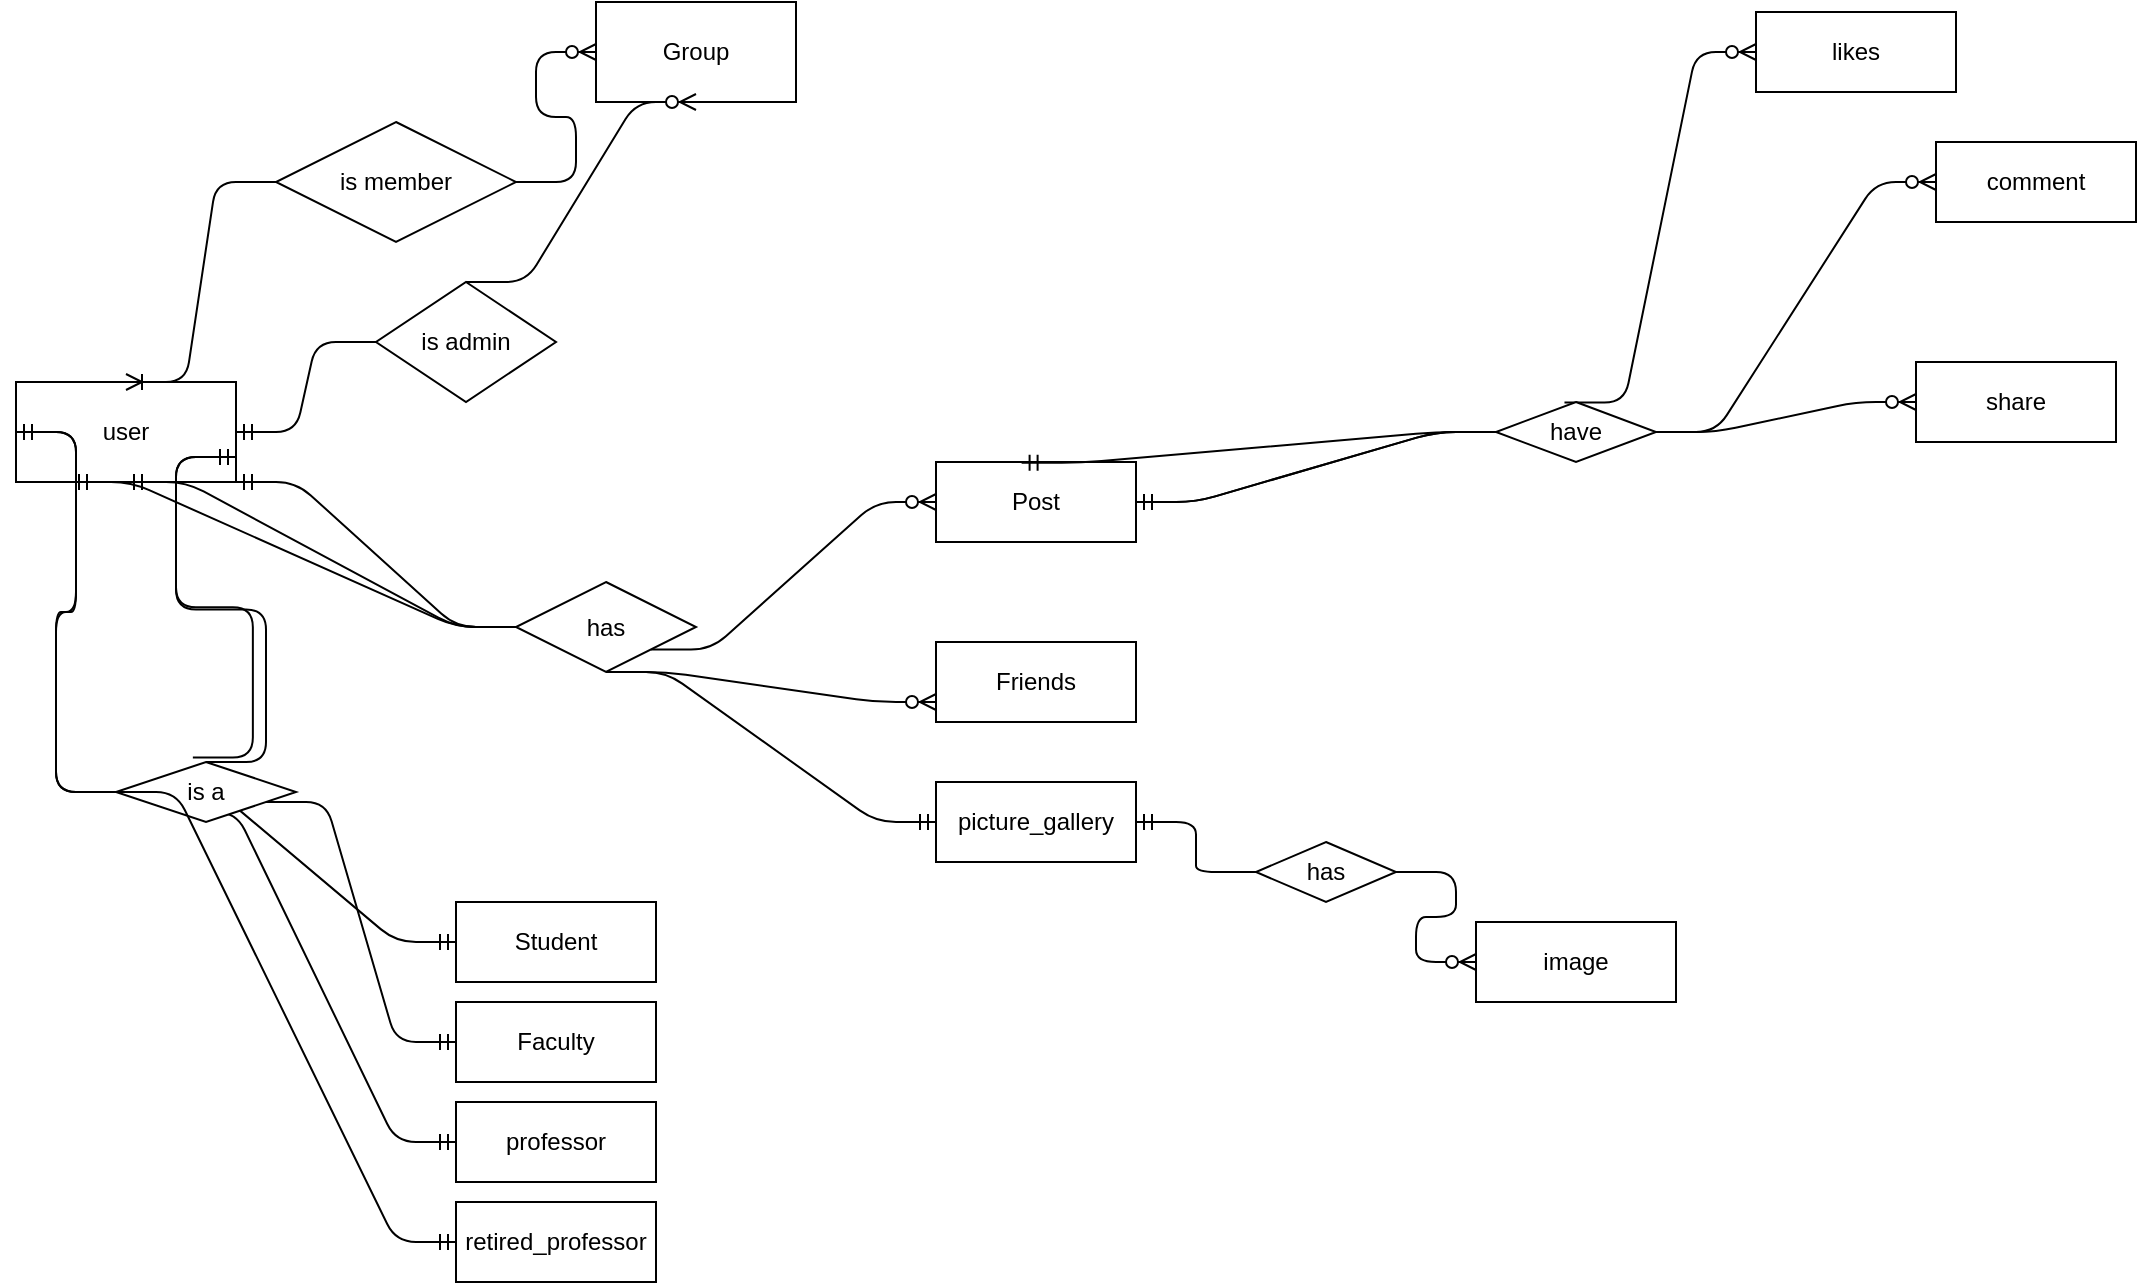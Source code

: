 <mxfile version="15.0.6" type="github">
  <diagram id="R2lEEEUBdFMjLlhIrx00" name="Page-1">
    <mxGraphModel dx="1483" dy="827" grid="1" gridSize="10" guides="1" tooltips="1" connect="1" arrows="1" fold="1" page="1" pageScale="1" pageWidth="850" pageHeight="1100" math="0" shadow="0" extFonts="Permanent Marker^https://fonts.googleapis.com/css?family=Permanent+Marker">
      <root>
        <mxCell id="0" />
        <mxCell id="1" parent="0" />
        <mxCell id="o8EyLe08U-r_ROUYoFxs-41" value="user&lt;br&gt;" style="whiteSpace=wrap;html=1;align=center;" vertex="1" parent="1">
          <mxGeometry x="70" y="280" width="110" height="50" as="geometry" />
        </mxCell>
        <mxCell id="o8EyLe08U-r_ROUYoFxs-45" value="Group" style="whiteSpace=wrap;html=1;align=center;" vertex="1" parent="1">
          <mxGeometry x="360" y="90" width="100" height="50" as="geometry" />
        </mxCell>
        <mxCell id="o8EyLe08U-r_ROUYoFxs-46" value="" style="edgeStyle=entityRelationEdgeStyle;fontSize=12;html=1;endArrow=ERoneToMany;startArrow=none;entryX=0.5;entryY=0;entryDx=0;entryDy=0;exitX=0;exitY=0.5;exitDx=0;exitDy=0;" edge="1" parent="1" source="o8EyLe08U-r_ROUYoFxs-49" target="o8EyLe08U-r_ROUYoFxs-41">
          <mxGeometry width="100" height="100" relative="1" as="geometry">
            <mxPoint x="520" y="240" as="sourcePoint" />
            <mxPoint x="100" y="250" as="targetPoint" />
          </mxGeometry>
        </mxCell>
        <mxCell id="o8EyLe08U-r_ROUYoFxs-49" value="is member&lt;br&gt;" style="shape=rhombus;perimeter=rhombusPerimeter;whiteSpace=wrap;html=1;align=center;" vertex="1" parent="1">
          <mxGeometry x="200" y="150" width="120" height="60" as="geometry" />
        </mxCell>
        <mxCell id="o8EyLe08U-r_ROUYoFxs-51" value="" style="edgeStyle=entityRelationEdgeStyle;fontSize=12;html=1;endArrow=none;startArrow=ERzeroToMany;entryX=1;entryY=0.5;entryDx=0;entryDy=0;exitX=0;exitY=0.5;exitDx=0;exitDy=0;" edge="1" parent="1" source="o8EyLe08U-r_ROUYoFxs-45" target="o8EyLe08U-r_ROUYoFxs-49">
          <mxGeometry width="100" height="100" relative="1" as="geometry">
            <mxPoint x="360" y="115" as="sourcePoint" />
            <mxPoint x="220" y="295" as="targetPoint" />
          </mxGeometry>
        </mxCell>
        <mxCell id="o8EyLe08U-r_ROUYoFxs-55" value="" style="edgeStyle=entityRelationEdgeStyle;fontSize=12;html=1;endArrow=ERzeroToMany;startArrow=none;exitX=0.5;exitY=1;exitDx=0;exitDy=0;entryX=0;entryY=0.75;entryDx=0;entryDy=0;" edge="1" parent="1" source="o8EyLe08U-r_ROUYoFxs-56" target="o8EyLe08U-r_ROUYoFxs-58">
          <mxGeometry width="100" height="100" relative="1" as="geometry">
            <mxPoint x="410" y="320" as="sourcePoint" />
            <mxPoint x="420" y="390" as="targetPoint" />
          </mxGeometry>
        </mxCell>
        <mxCell id="o8EyLe08U-r_ROUYoFxs-57" value="" style="edgeStyle=entityRelationEdgeStyle;fontSize=12;html=1;endArrow=none;startArrow=ERmandOne;exitX=0.5;exitY=1;exitDx=0;exitDy=0;" edge="1" parent="1" source="o8EyLe08U-r_ROUYoFxs-41" target="o8EyLe08U-r_ROUYoFxs-56">
          <mxGeometry width="100" height="100" relative="1" as="geometry">
            <mxPoint x="165" y="320" as="sourcePoint" />
            <mxPoint x="500" y="320" as="targetPoint" />
          </mxGeometry>
        </mxCell>
        <mxCell id="o8EyLe08U-r_ROUYoFxs-58" value="Friends" style="whiteSpace=wrap;html=1;align=center;" vertex="1" parent="1">
          <mxGeometry x="530" y="410" width="100" height="40" as="geometry" />
        </mxCell>
        <mxCell id="o8EyLe08U-r_ROUYoFxs-61" value="" style="edgeStyle=entityRelationEdgeStyle;fontSize=12;html=1;endArrow=ERzeroToMany;startArrow=none;exitX=1;exitY=1;exitDx=0;exitDy=0;entryX=0;entryY=0.5;entryDx=0;entryDy=0;" edge="1" parent="1" source="o8EyLe08U-r_ROUYoFxs-56" target="o8EyLe08U-r_ROUYoFxs-62">
          <mxGeometry width="100" height="100" relative="1" as="geometry">
            <mxPoint x="410" y="320" as="sourcePoint" />
            <mxPoint x="390" y="346" as="targetPoint" />
          </mxGeometry>
        </mxCell>
        <mxCell id="o8EyLe08U-r_ROUYoFxs-62" value="Post" style="whiteSpace=wrap;html=1;align=center;" vertex="1" parent="1">
          <mxGeometry x="530" y="320" width="100" height="40" as="geometry" />
        </mxCell>
        <mxCell id="o8EyLe08U-r_ROUYoFxs-64" value="" style="edgeStyle=entityRelationEdgeStyle;fontSize=12;html=1;endArrow=none;startArrow=ERmandOne;exitX=1;exitY=1;exitDx=0;exitDy=0;entryX=0;entryY=0.5;entryDx=0;entryDy=0;" edge="1" parent="1" source="o8EyLe08U-r_ROUYoFxs-41" target="o8EyLe08U-r_ROUYoFxs-56">
          <mxGeometry width="100" height="100" relative="1" as="geometry">
            <mxPoint x="220" y="320" as="sourcePoint" />
            <mxPoint x="390" y="350" as="targetPoint" />
          </mxGeometry>
        </mxCell>
        <mxCell id="o8EyLe08U-r_ROUYoFxs-65" value="" style="edgeStyle=entityRelationEdgeStyle;fontSize=12;html=1;endArrow=ERzeroToMany;startArrow=none;exitX=0.428;exitY=0.01;exitDx=0;exitDy=0;exitPerimeter=0;entryX=0;entryY=0.5;entryDx=0;entryDy=0;" edge="1" parent="1" source="o8EyLe08U-r_ROUYoFxs-66" target="o8EyLe08U-r_ROUYoFxs-69">
          <mxGeometry width="100" height="100" relative="1" as="geometry">
            <mxPoint x="410" y="320" as="sourcePoint" />
            <mxPoint x="530" y="100" as="targetPoint" />
          </mxGeometry>
        </mxCell>
        <mxCell id="o8EyLe08U-r_ROUYoFxs-69" value="likes" style="whiteSpace=wrap;html=1;align=center;" vertex="1" parent="1">
          <mxGeometry x="940" y="95" width="100" height="40" as="geometry" />
        </mxCell>
        <mxCell id="o8EyLe08U-r_ROUYoFxs-70" value="comment" style="whiteSpace=wrap;html=1;align=center;" vertex="1" parent="1">
          <mxGeometry x="1030" y="160" width="100" height="40" as="geometry" />
        </mxCell>
        <mxCell id="o8EyLe08U-r_ROUYoFxs-71" value="share" style="whiteSpace=wrap;html=1;align=center;" vertex="1" parent="1">
          <mxGeometry x="1020" y="270" width="100" height="40" as="geometry" />
        </mxCell>
        <mxCell id="o8EyLe08U-r_ROUYoFxs-73" value="" style="edgeStyle=entityRelationEdgeStyle;fontSize=12;html=1;endArrow=none;startArrow=ERmandOne;exitX=0.428;exitY=0.01;exitDx=0;exitDy=0;exitPerimeter=0;entryX=0;entryY=0.5;entryDx=0;entryDy=0;" edge="1" parent="1" source="o8EyLe08U-r_ROUYoFxs-62" target="o8EyLe08U-r_ROUYoFxs-66">
          <mxGeometry width="100" height="100" relative="1" as="geometry">
            <mxPoint x="522.8" y="325.4" as="sourcePoint" />
            <mxPoint x="570" y="90" as="targetPoint" />
          </mxGeometry>
        </mxCell>
        <mxCell id="o8EyLe08U-r_ROUYoFxs-74" value="" style="edgeStyle=entityRelationEdgeStyle;fontSize=12;html=1;endArrow=ERzeroToMany;startArrow=none;exitX=1;exitY=0.5;exitDx=0;exitDy=0;entryX=0;entryY=0.5;entryDx=0;entryDy=0;" edge="1" parent="1" source="o8EyLe08U-r_ROUYoFxs-66" target="o8EyLe08U-r_ROUYoFxs-70">
          <mxGeometry width="100" height="100" relative="1" as="geometry">
            <mxPoint x="360" y="330" as="sourcePoint" />
            <mxPoint x="460" y="230" as="targetPoint" />
          </mxGeometry>
        </mxCell>
        <mxCell id="o8EyLe08U-r_ROUYoFxs-75" value="" style="edgeStyle=entityRelationEdgeStyle;fontSize=12;html=1;endArrow=none;startArrow=ERmandOne;exitX=1;exitY=0.5;exitDx=0;exitDy=0;entryX=0;entryY=0.5;entryDx=0;entryDy=0;" edge="1" parent="1" source="o8EyLe08U-r_ROUYoFxs-62" target="o8EyLe08U-r_ROUYoFxs-66">
          <mxGeometry width="100" height="100" relative="1" as="geometry">
            <mxPoint x="580" y="345" as="sourcePoint" />
            <mxPoint x="730" y="170" as="targetPoint" />
          </mxGeometry>
        </mxCell>
        <mxCell id="o8EyLe08U-r_ROUYoFxs-76" value="" style="edgeStyle=entityRelationEdgeStyle;fontSize=12;html=1;endArrow=ERzeroToMany;startArrow=none;exitX=1;exitY=0.5;exitDx=0;exitDy=0;entryX=0;entryY=0.5;entryDx=0;entryDy=0;" edge="1" parent="1" source="o8EyLe08U-r_ROUYoFxs-66" target="o8EyLe08U-r_ROUYoFxs-71">
          <mxGeometry width="100" height="100" relative="1" as="geometry">
            <mxPoint x="360" y="370" as="sourcePoint" />
            <mxPoint x="700" y="300" as="targetPoint" />
          </mxGeometry>
        </mxCell>
        <mxCell id="o8EyLe08U-r_ROUYoFxs-66" value="have" style="shape=rhombus;perimeter=rhombusPerimeter;whiteSpace=wrap;html=1;align=center;" vertex="1" parent="1">
          <mxGeometry x="810" y="290" width="80" height="30" as="geometry" />
        </mxCell>
        <mxCell id="o8EyLe08U-r_ROUYoFxs-77" value="" style="edgeStyle=entityRelationEdgeStyle;fontSize=12;html=1;endArrow=none;startArrow=ERmandOne;exitX=1;exitY=0.5;exitDx=0;exitDy=0;entryX=0;entryY=0.5;entryDx=0;entryDy=0;" edge="1" parent="1" source="o8EyLe08U-r_ROUYoFxs-62" target="o8EyLe08U-r_ROUYoFxs-66">
          <mxGeometry width="100" height="100" relative="1" as="geometry">
            <mxPoint x="580" y="345" as="sourcePoint" />
            <mxPoint x="710" y="295" as="targetPoint" />
          </mxGeometry>
        </mxCell>
        <mxCell id="o8EyLe08U-r_ROUYoFxs-78" value="" style="edgeStyle=entityRelationEdgeStyle;fontSize=12;html=1;endArrow=ERmandOne;startArrow=none;exitX=0.5;exitY=1;exitDx=0;exitDy=0;entryX=0;entryY=0.5;entryDx=0;entryDy=0;" edge="1" parent="1" source="o8EyLe08U-r_ROUYoFxs-56" target="o8EyLe08U-r_ROUYoFxs-79">
          <mxGeometry width="100" height="100" relative="1" as="geometry">
            <mxPoint x="460" y="320" as="sourcePoint" />
            <mxPoint x="330" y="460" as="targetPoint" />
          </mxGeometry>
        </mxCell>
        <mxCell id="o8EyLe08U-r_ROUYoFxs-79" value="picture_gallery" style="whiteSpace=wrap;html=1;align=center;" vertex="1" parent="1">
          <mxGeometry x="530" y="480" width="100" height="40" as="geometry" />
        </mxCell>
        <mxCell id="o8EyLe08U-r_ROUYoFxs-56" value="has" style="shape=rhombus;perimeter=rhombusPerimeter;whiteSpace=wrap;html=1;align=center;" vertex="1" parent="1">
          <mxGeometry x="320" y="380" width="90" height="45" as="geometry" />
        </mxCell>
        <mxCell id="o8EyLe08U-r_ROUYoFxs-80" value="" style="edgeStyle=entityRelationEdgeStyle;fontSize=12;html=1;endArrow=none;startArrow=ERmandOne;exitX=0.25;exitY=1;exitDx=0;exitDy=0;entryX=0;entryY=0.5;entryDx=0;entryDy=0;" edge="1" parent="1" source="o8EyLe08U-r_ROUYoFxs-41" target="o8EyLe08U-r_ROUYoFxs-56">
          <mxGeometry width="100" height="100" relative="1" as="geometry">
            <mxPoint x="165" y="320" as="sourcePoint" />
            <mxPoint x="530" y="500" as="targetPoint" />
          </mxGeometry>
        </mxCell>
        <mxCell id="o8EyLe08U-r_ROUYoFxs-81" value="" style="edgeStyle=entityRelationEdgeStyle;fontSize=12;html=1;endArrow=ERzeroToMany;startArrow=none;exitX=1;exitY=0.5;exitDx=0;exitDy=0;" edge="1" parent="1" source="o8EyLe08U-r_ROUYoFxs-83" target="o8EyLe08U-r_ROUYoFxs-82">
          <mxGeometry width="100" height="100" relative="1" as="geometry">
            <mxPoint x="460" y="430" as="sourcePoint" />
            <mxPoint x="800" y="590" as="targetPoint" />
          </mxGeometry>
        </mxCell>
        <mxCell id="o8EyLe08U-r_ROUYoFxs-82" value="image" style="whiteSpace=wrap;html=1;align=center;" vertex="1" parent="1">
          <mxGeometry x="800" y="550" width="100" height="40" as="geometry" />
        </mxCell>
        <mxCell id="o8EyLe08U-r_ROUYoFxs-83" value="has" style="shape=rhombus;perimeter=rhombusPerimeter;whiteSpace=wrap;html=1;align=center;" vertex="1" parent="1">
          <mxGeometry x="690" y="510" width="70" height="30" as="geometry" />
        </mxCell>
        <mxCell id="o8EyLe08U-r_ROUYoFxs-84" value="" style="edgeStyle=entityRelationEdgeStyle;fontSize=12;html=1;endArrow=none;startArrow=ERmandOne;exitX=1;exitY=0.5;exitDx=0;exitDy=0;" edge="1" parent="1" source="o8EyLe08U-r_ROUYoFxs-79" target="o8EyLe08U-r_ROUYoFxs-83">
          <mxGeometry width="100" height="100" relative="1" as="geometry">
            <mxPoint x="630" y="500" as="sourcePoint" />
            <mxPoint x="720" y="560" as="targetPoint" />
          </mxGeometry>
        </mxCell>
        <mxCell id="o8EyLe08U-r_ROUYoFxs-87" value="" style="edgeStyle=entityRelationEdgeStyle;fontSize=12;html=1;endArrow=ERzeroToMany;startArrow=none;exitX=0.5;exitY=0;exitDx=0;exitDy=0;" edge="1" parent="1" source="o8EyLe08U-r_ROUYoFxs-53">
          <mxGeometry width="100" height="100" relative="1" as="geometry">
            <mxPoint x="450" y="340" as="sourcePoint" />
            <mxPoint x="410" y="140" as="targetPoint" />
          </mxGeometry>
        </mxCell>
        <mxCell id="o8EyLe08U-r_ROUYoFxs-53" value="is admin" style="shape=rhombus;perimeter=rhombusPerimeter;whiteSpace=wrap;html=1;align=center;" vertex="1" parent="1">
          <mxGeometry x="250" y="230" width="90" height="60" as="geometry" />
        </mxCell>
        <mxCell id="o8EyLe08U-r_ROUYoFxs-88" value="" style="edgeStyle=entityRelationEdgeStyle;fontSize=12;html=1;endArrow=none;startArrow=ERmandOne;exitX=1;exitY=0.5;exitDx=0;exitDy=0;entryX=0;entryY=0.5;entryDx=0;entryDy=0;" edge="1" parent="1" source="o8EyLe08U-r_ROUYoFxs-41" target="o8EyLe08U-r_ROUYoFxs-53">
          <mxGeometry width="100" height="100" relative="1" as="geometry">
            <mxPoint x="125" y="280" as="sourcePoint" />
            <mxPoint x="460" y="127.5" as="targetPoint" />
          </mxGeometry>
        </mxCell>
        <mxCell id="o8EyLe08U-r_ROUYoFxs-91" value="Student" style="whiteSpace=wrap;html=1;align=center;" vertex="1" parent="1">
          <mxGeometry x="290" y="540" width="100" height="40" as="geometry" />
        </mxCell>
        <mxCell id="o8EyLe08U-r_ROUYoFxs-92" value="Faculty" style="whiteSpace=wrap;html=1;align=center;" vertex="1" parent="1">
          <mxGeometry x="290" y="590" width="100" height="40" as="geometry" />
        </mxCell>
        <mxCell id="o8EyLe08U-r_ROUYoFxs-93" value="professor" style="whiteSpace=wrap;html=1;align=center;" vertex="1" parent="1">
          <mxGeometry x="290" y="640" width="100" height="40" as="geometry" />
        </mxCell>
        <mxCell id="o8EyLe08U-r_ROUYoFxs-94" value="retired_professor" style="whiteSpace=wrap;html=1;align=center;" vertex="1" parent="1">
          <mxGeometry x="290" y="690" width="100" height="40" as="geometry" />
        </mxCell>
        <mxCell id="o8EyLe08U-r_ROUYoFxs-95" value="" style="edgeStyle=entityRelationEdgeStyle;fontSize=12;html=1;endArrow=ERmandOne;startArrow=none;exitX=0;exitY=0.25;exitDx=0;exitDy=0;entryX=0;entryY=0.5;entryDx=0;entryDy=0;" edge="1" parent="1" source="o8EyLe08U-r_ROUYoFxs-97" target="o8EyLe08U-r_ROUYoFxs-91">
          <mxGeometry width="100" height="100" relative="1" as="geometry">
            <mxPoint x="90" y="350" as="sourcePoint" />
            <mxPoint x="590" y="490" as="targetPoint" />
          </mxGeometry>
        </mxCell>
        <mxCell id="o8EyLe08U-r_ROUYoFxs-98" value="" style="edgeStyle=entityRelationEdgeStyle;fontSize=12;html=1;endArrow=none;startArrow=ERmandOne;entryX=0.5;entryY=0;entryDx=0;entryDy=0;exitX=1;exitY=0.75;exitDx=0;exitDy=0;" edge="1" parent="1" source="o8EyLe08U-r_ROUYoFxs-41" target="o8EyLe08U-r_ROUYoFxs-97">
          <mxGeometry width="100" height="100" relative="1" as="geometry">
            <mxPoint x="30" y="320" as="sourcePoint" />
            <mxPoint x="50" y="640" as="targetPoint" />
          </mxGeometry>
        </mxCell>
        <mxCell id="o8EyLe08U-r_ROUYoFxs-99" value="" style="edgeStyle=entityRelationEdgeStyle;fontSize=12;html=1;endArrow=ERmandOne;startArrow=none;exitX=1;exitY=0.75;exitDx=0;exitDy=0;entryX=0;entryY=0.5;entryDx=0;entryDy=0;" edge="1" parent="1" source="o8EyLe08U-r_ROUYoFxs-97" target="o8EyLe08U-r_ROUYoFxs-92">
          <mxGeometry width="100" height="100" relative="1" as="geometry">
            <mxPoint x="500" y="450" as="sourcePoint" />
            <mxPoint x="600" y="350" as="targetPoint" />
          </mxGeometry>
        </mxCell>
        <mxCell id="o8EyLe08U-r_ROUYoFxs-100" value="" style="edgeStyle=entityRelationEdgeStyle;fontSize=12;html=1;endArrow=none;startArrow=ERmandOne;exitX=1;exitY=0.75;exitDx=0;exitDy=0;entryX=0.427;entryY=-0.073;entryDx=0;entryDy=0;entryPerimeter=0;" edge="1" parent="1" source="o8EyLe08U-r_ROUYoFxs-41" target="o8EyLe08U-r_ROUYoFxs-97">
          <mxGeometry width="100" height="100" relative="1" as="geometry">
            <mxPoint x="180" y="317.5" as="sourcePoint" />
            <mxPoint x="290" y="610" as="targetPoint" />
          </mxGeometry>
        </mxCell>
        <mxCell id="o8EyLe08U-r_ROUYoFxs-102" value="" style="edgeStyle=entityRelationEdgeStyle;fontSize=12;html=1;endArrow=ERmandOne;startArrow=none;exitX=0.25;exitY=1;exitDx=0;exitDy=0;entryX=0;entryY=0.5;entryDx=0;entryDy=0;" edge="1" parent="1" source="o8EyLe08U-r_ROUYoFxs-97" target="o8EyLe08U-r_ROUYoFxs-93">
          <mxGeometry width="100" height="100" relative="1" as="geometry">
            <mxPoint x="500" y="570" as="sourcePoint" />
            <mxPoint x="600" y="470" as="targetPoint" />
          </mxGeometry>
        </mxCell>
        <mxCell id="o8EyLe08U-r_ROUYoFxs-105" value="" style="edgeStyle=entityRelationEdgeStyle;fontSize=12;html=1;endArrow=none;startArrow=ERmandOne;exitX=0;exitY=0.5;exitDx=0;exitDy=0;entryX=0;entryY=0.5;entryDx=0;entryDy=0;" edge="1" parent="1" source="o8EyLe08U-r_ROUYoFxs-41" target="o8EyLe08U-r_ROUYoFxs-97">
          <mxGeometry width="100" height="100" relative="1" as="geometry">
            <mxPoint x="97.5" y="330" as="sourcePoint" />
            <mxPoint x="290" y="700" as="targetPoint" />
          </mxGeometry>
        </mxCell>
        <mxCell id="o8EyLe08U-r_ROUYoFxs-106" value="" style="edgeStyle=entityRelationEdgeStyle;fontSize=12;html=1;endArrow=ERmandOne;startArrow=none;entryX=0;entryY=0.5;entryDx=0;entryDy=0;exitX=0;exitY=0.5;exitDx=0;exitDy=0;" edge="1" parent="1" source="o8EyLe08U-r_ROUYoFxs-97" target="o8EyLe08U-r_ROUYoFxs-41">
          <mxGeometry width="100" height="100" relative="1" as="geometry">
            <mxPoint x="40" y="720" as="sourcePoint" />
            <mxPoint x="60" y="310" as="targetPoint" />
          </mxGeometry>
        </mxCell>
        <mxCell id="o8EyLe08U-r_ROUYoFxs-97" value="is a" style="shape=rhombus;perimeter=rhombusPerimeter;whiteSpace=wrap;html=1;align=center;" vertex="1" parent="1">
          <mxGeometry x="120" y="470" width="90" height="30" as="geometry" />
        </mxCell>
        <mxCell id="o8EyLe08U-r_ROUYoFxs-107" value="" style="edgeStyle=entityRelationEdgeStyle;fontSize=12;html=1;endArrow=none;startArrow=ERmandOne;entryX=0;entryY=0.5;entryDx=0;entryDy=0;exitX=0;exitY=0.5;exitDx=0;exitDy=0;" edge="1" parent="1" source="o8EyLe08U-r_ROUYoFxs-94" target="o8EyLe08U-r_ROUYoFxs-97">
          <mxGeometry width="100" height="100" relative="1" as="geometry">
            <mxPoint x="290" y="710" as="sourcePoint" />
            <mxPoint x="70" y="305" as="targetPoint" />
          </mxGeometry>
        </mxCell>
      </root>
    </mxGraphModel>
  </diagram>
</mxfile>
